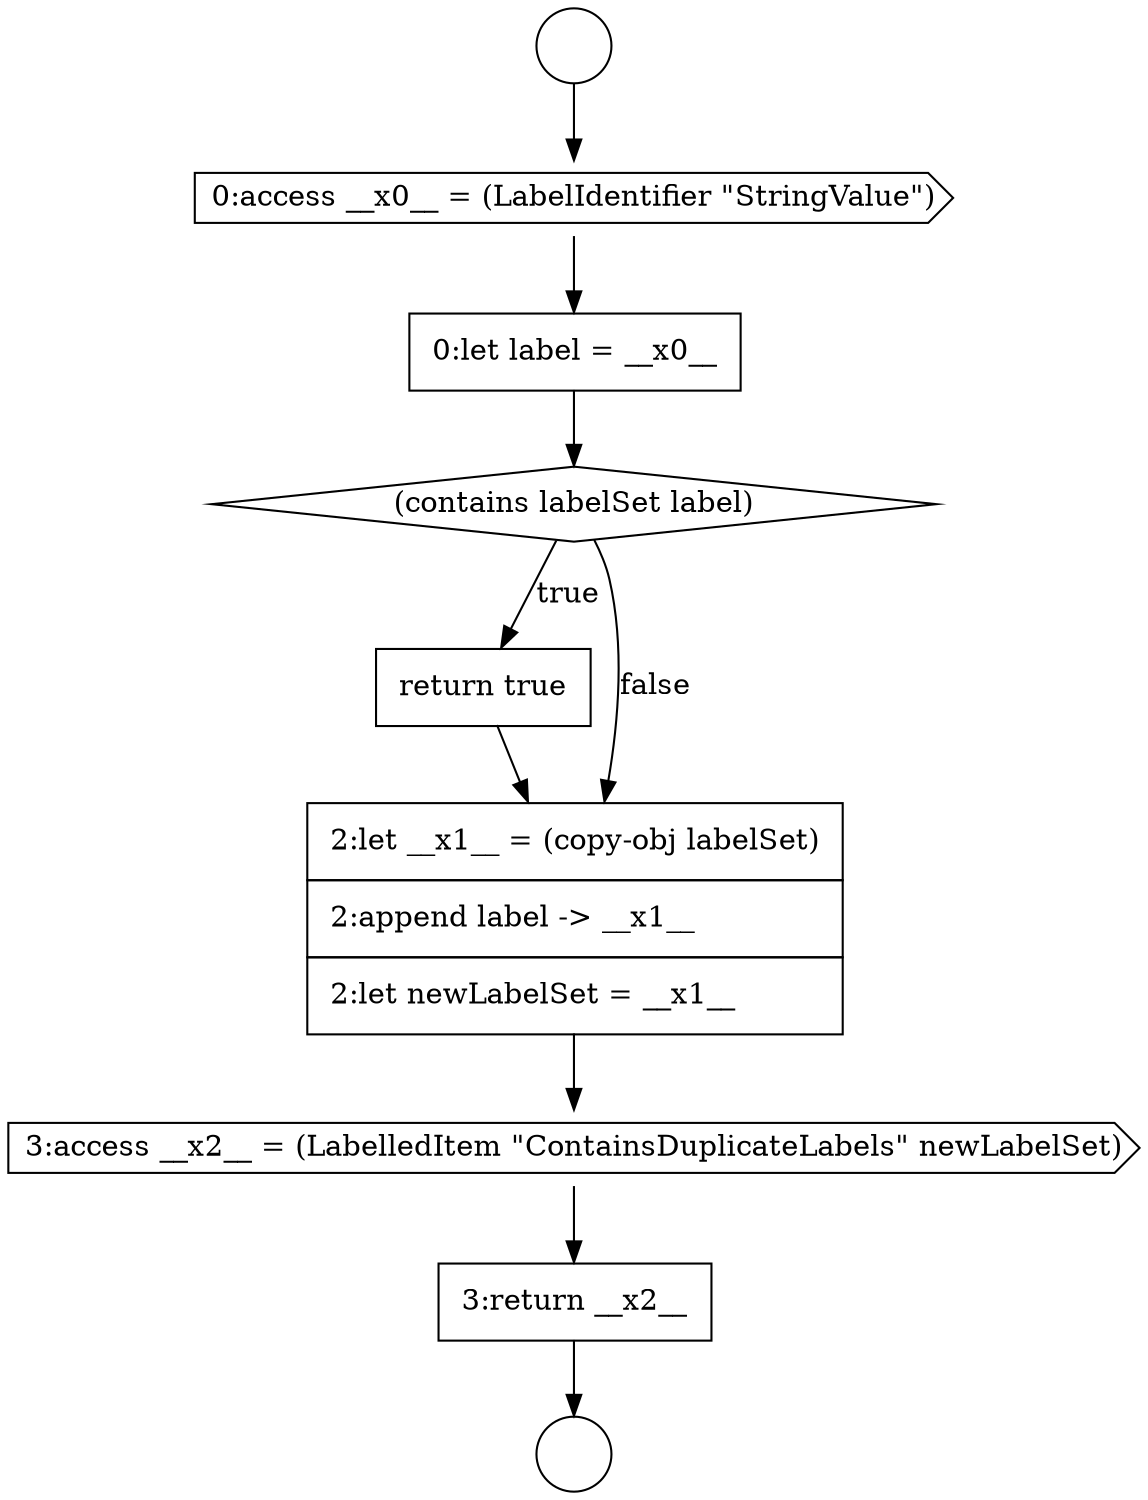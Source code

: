 digraph {
  node7220 [shape=none, margin=0, label=<<font color="black">
    <table border="0" cellborder="1" cellspacing="0" cellpadding="10">
      <tr><td align="left">return true</td></tr>
    </table>
  </font>> color="black" fillcolor="white" style=filled]
  node7215 [shape=circle label=" " color="black" fillcolor="white" style=filled]
  node7217 [shape=cds, label=<<font color="black">0:access __x0__ = (LabelIdentifier &quot;StringValue&quot;)</font>> color="black" fillcolor="white" style=filled]
  node7222 [shape=cds, label=<<font color="black">3:access __x2__ = (LabelledItem &quot;ContainsDuplicateLabels&quot; newLabelSet)</font>> color="black" fillcolor="white" style=filled]
  node7221 [shape=none, margin=0, label=<<font color="black">
    <table border="0" cellborder="1" cellspacing="0" cellpadding="10">
      <tr><td align="left">2:let __x1__ = (copy-obj labelSet)</td></tr>
      <tr><td align="left">2:append label -&gt; __x1__</td></tr>
      <tr><td align="left">2:let newLabelSet = __x1__</td></tr>
    </table>
  </font>> color="black" fillcolor="white" style=filled]
  node7223 [shape=none, margin=0, label=<<font color="black">
    <table border="0" cellborder="1" cellspacing="0" cellpadding="10">
      <tr><td align="left">3:return __x2__</td></tr>
    </table>
  </font>> color="black" fillcolor="white" style=filled]
  node7218 [shape=none, margin=0, label=<<font color="black">
    <table border="0" cellborder="1" cellspacing="0" cellpadding="10">
      <tr><td align="left">0:let label = __x0__</td></tr>
    </table>
  </font>> color="black" fillcolor="white" style=filled]
  node7219 [shape=diamond, label=<<font color="black">(contains labelSet label)</font>> color="black" fillcolor="white" style=filled]
  node7216 [shape=circle label=" " color="black" fillcolor="white" style=filled]
  node7220 -> node7221 [ color="black"]
  node7215 -> node7217 [ color="black"]
  node7219 -> node7220 [label=<<font color="black">true</font>> color="black"]
  node7219 -> node7221 [label=<<font color="black">false</font>> color="black"]
  node7221 -> node7222 [ color="black"]
  node7223 -> node7216 [ color="black"]
  node7222 -> node7223 [ color="black"]
  node7217 -> node7218 [ color="black"]
  node7218 -> node7219 [ color="black"]
}
